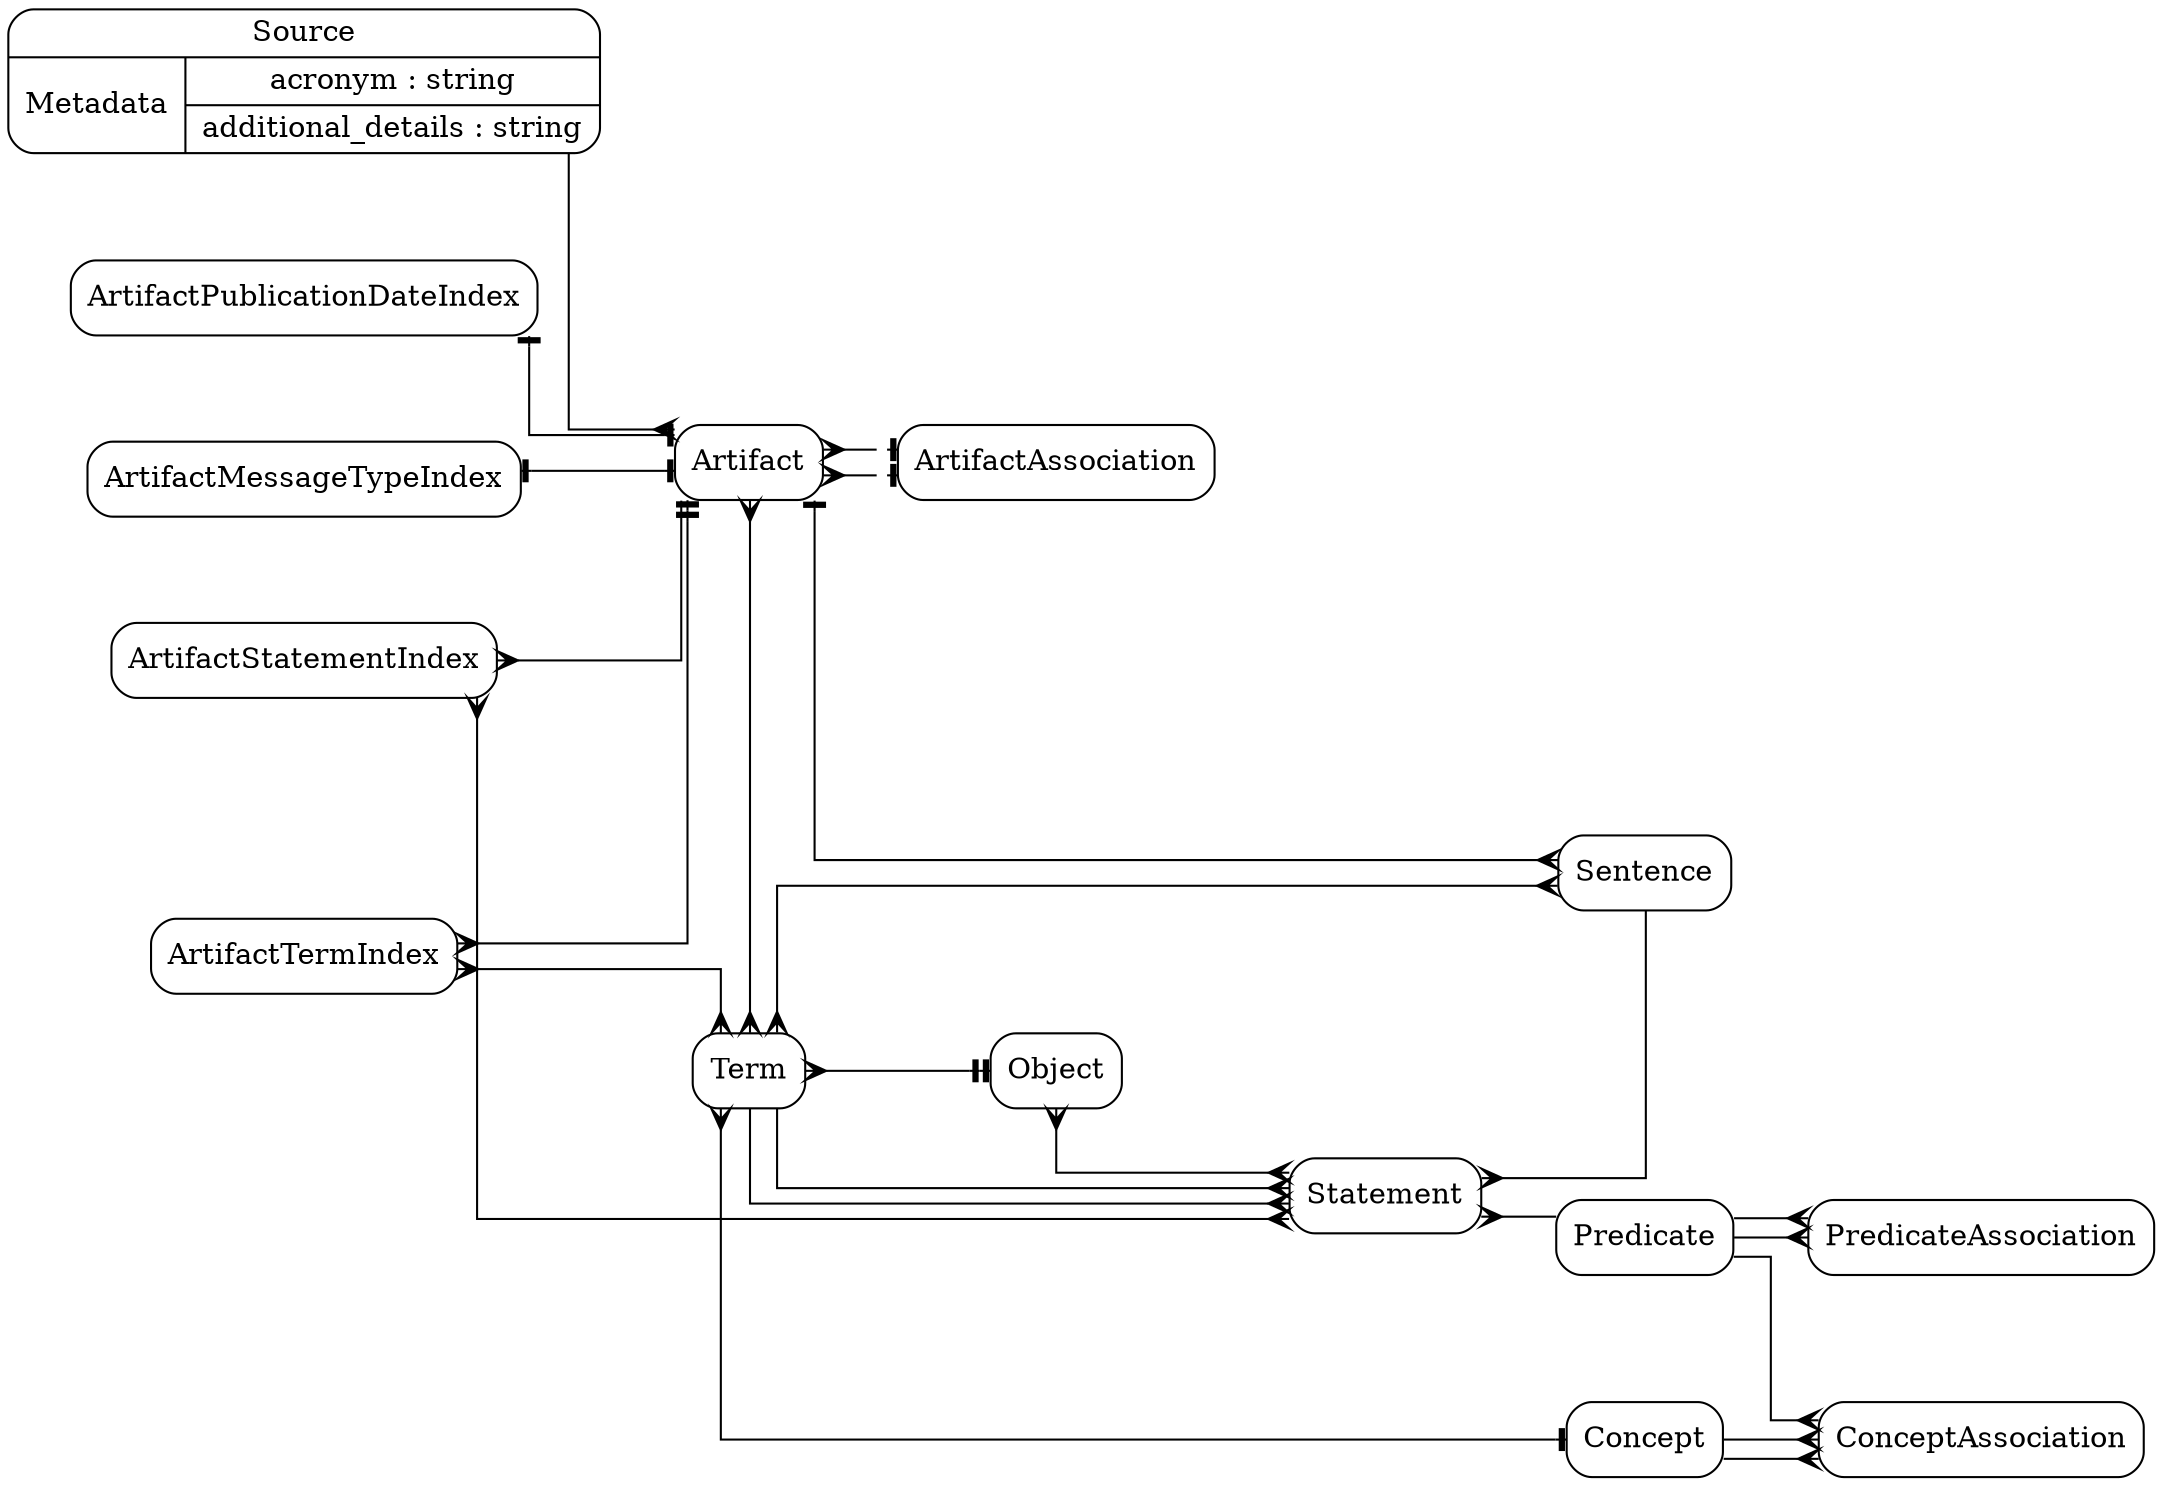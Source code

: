 digraph models_diagram {
  graph [splines=ortho, nodesep=0.7]
  node [shape=Mrecord]
  rankdir = LR

  "Source" [label="Source | { Metadata | { acronym : string | additional_details : string } }"];
  "ArtifactAssociation"
  "Sentence"
  "Artifact"
  "ArtifactStatementIndex"
  "Concept"
  "Statement"
  "ConceptAssociation"
  "Term"
  "ArtifactTermIndex"
  "Predicate"
  "PredicateAssociation"
  "Object"
  "ArtifactPublicationDateIndex"
  "ArtifactMessageTypeIndex"

  "Term" -> "Statement" [arrowtail=none, arrowhead=crow, dir=both]
  "Term" -> "Statement" [arrowtail=none, arrowhead=crow, dir=both]
  "Term" -> "Object" [arrowtail=teetee, arrowhead=crow, dir=both]
  "Object" -> "Statement" [arrowtail=crow, arrowhead=crow, dir=both]
  "Statement" -> "Predicate" [arrowtail=crow, arrowhead=none, dir=both]
  "Statement" -> "Sentence" [arrowtail=crow, arrowhead=none, dir=both]
  "Predicate" -> "PredicateAssociation" [arrowtail=none, arrowhead=crow, dir=both]
  "Predicate" -> "PredicateAssociation" [arrowtail=none, arrowhead=crow, dir=both]
  "Predicate" -> "ConceptAssociation" [arrowtail=none, arrowhead=crow, dir=both]
  "Concept" -> "ConceptAssociation" [arrowtail=none, arrowhead=crow, dir=both]
  "Concept" -> "ConceptAssociation" [arrowtail=none, arrowhead=crow, dir=both]
  "ArtifactTermIndex" -> "Artifact" [arrowtail=crow, arrowhead=teetee, dir=both]
  "ArtifactTermIndex" -> "Term" [arrowtail=crow, arrowhead=crow, dir=both]
  { rank=same; "Artifact" -> "Term" [arrowtail=crow, arrowhead=crow, dir=both]}
  "Term" -> "Concept" [arrowtail=crow, arrowhead=tee, dir=both]
  "ArtifactStatementIndex" -> "Statement" [arrowtail=crow, arrowhead=crow, dir=both]
  "ArtifactStatementIndex" -> "Artifact" [arrowtail=crow, arrowhead=none, dir=both]
  "Sentence" -> "Term" [arrowtail=crow, arrowhead=crow, dir=both]
  "Artifact" -> "Sentence" [arrowtail=tee, arrowhead=crow, dir=both]
  "Artifact" -> "ArtifactAssociation" [arrowtail=tee, arrowhead=crow, dir=both]
  "Artifact" -> "ArtifactAssociation" [arrowtail=tee, arrowhead=crow, dir=both]
  "Source" -> "Artifact" [arrowtail=none, arrowhead=crow, dir=both]
  "ArtifactPublicationDateIndex" -> "Artifact" [arrowtail=tee, arrowhead=tee, dir=both]
  "ArtifactMessageTypeIndex" -> "Artifact" [arrowtail=tee, arrowhead=tee, dir=both]
}

